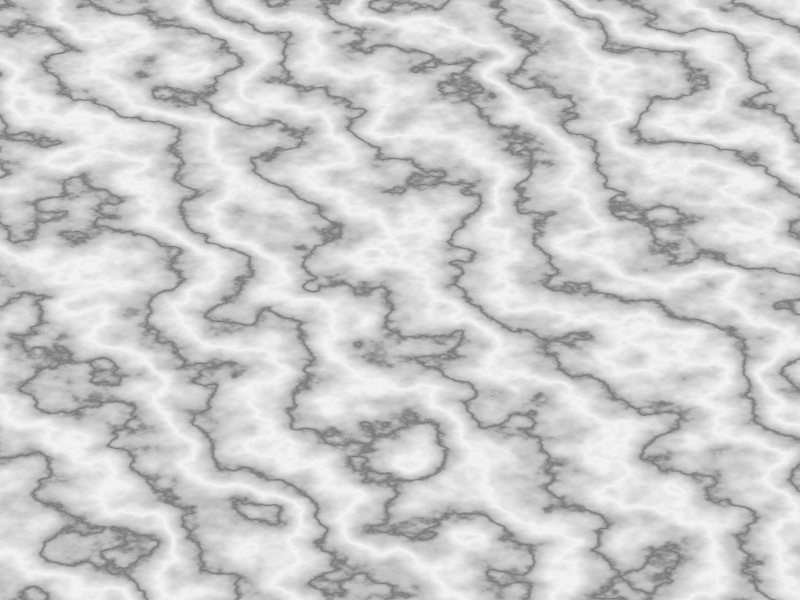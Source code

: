 //EXAMPLE OF SPHERE
//Example taken from: http://www.ms.uky.edu/~lee/visual05/povray/sphere.pov
//Files with predefined colors and textures
#include "colors.inc"
#include "glass.inc"
#include "golds.inc"
#include "metals.inc"
#include "stones.inc"
#include "woods.inc" 
#include "textures.inc"

//Place the camera
camera {
  sky <0,0,1>           //Don't change this
  direction <-1,0,0>    //Don't change this  
  right <-4/3,0,0>      //Don't change this
  location <20,40,28> //Camera location
  look_at <0,0,0>     //Where camera is pointing
  angle 8      //Angle of the view--increase to see more, decrease to see less
}


//Ambient light to "brighten up" darker pictures
global_settings { ambient_light White }

//Place a light--you can have more than one!
light_source {
  <10,-10,20>   //Change this if you want to put the light at a different point
  color White*2         //Multiplying by 2 doubles the brightness
}

//Set a background color
background { color White }

//Create a "floor"
box { -0.5, 0.5 scale <200,100,1> texture {White_Marble}}